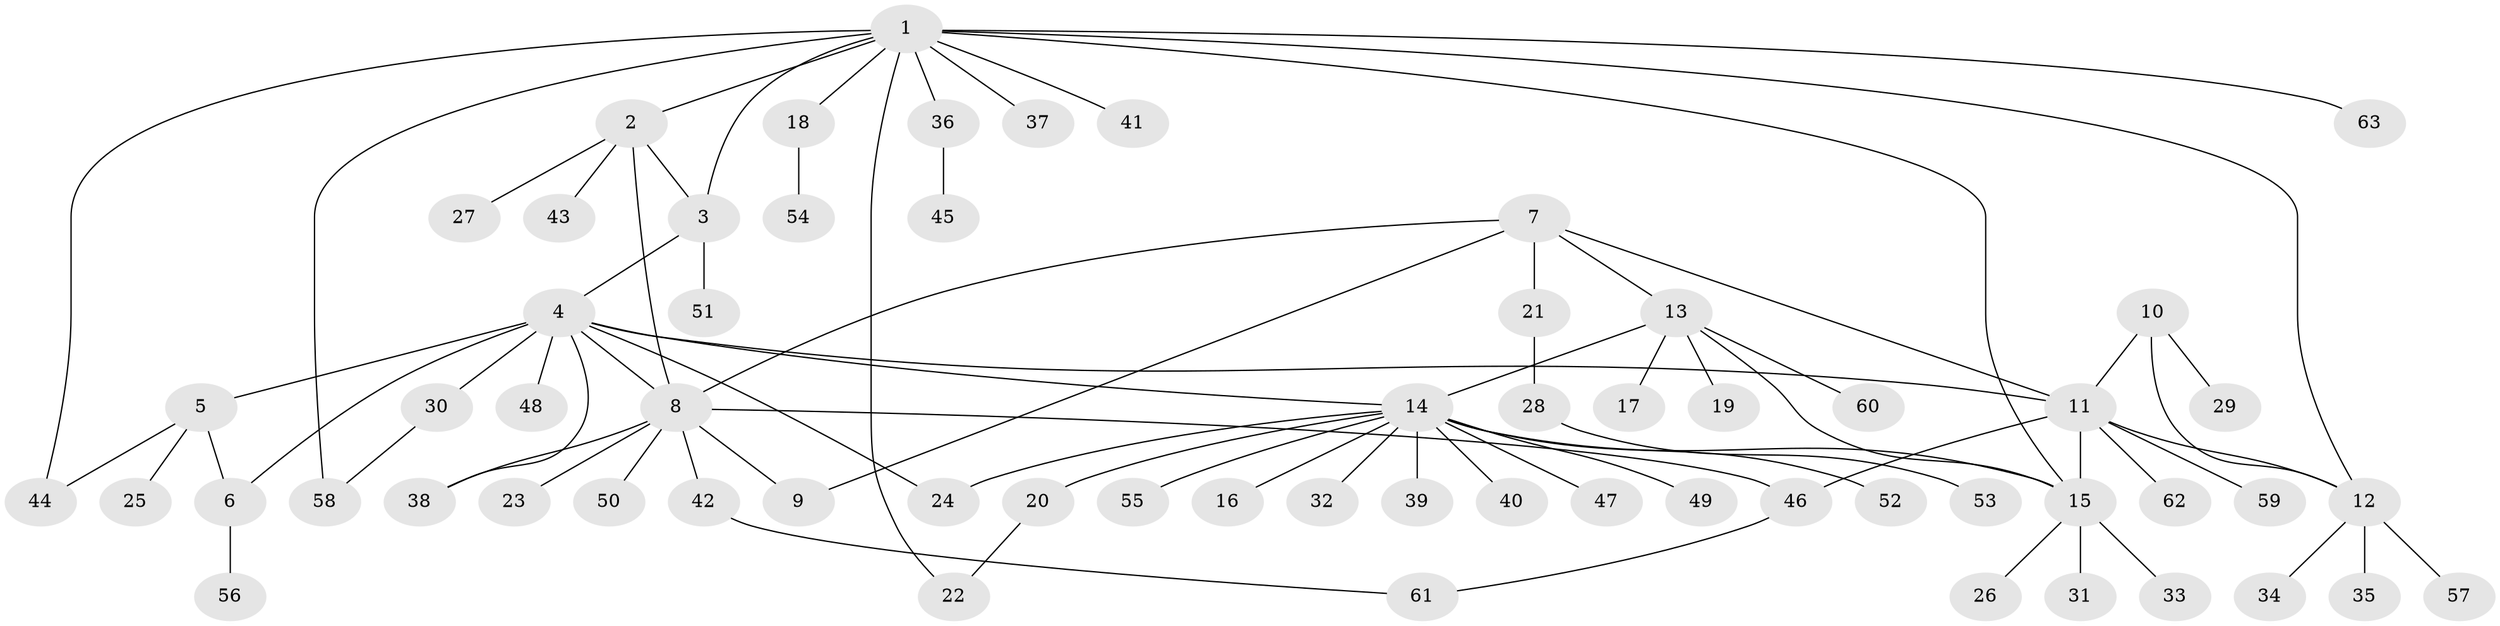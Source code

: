 // Generated by graph-tools (version 1.1) at 2025/26/03/09/25 03:26:44]
// undirected, 63 vertices, 80 edges
graph export_dot {
graph [start="1"]
  node [color=gray90,style=filled];
  1;
  2;
  3;
  4;
  5;
  6;
  7;
  8;
  9;
  10;
  11;
  12;
  13;
  14;
  15;
  16;
  17;
  18;
  19;
  20;
  21;
  22;
  23;
  24;
  25;
  26;
  27;
  28;
  29;
  30;
  31;
  32;
  33;
  34;
  35;
  36;
  37;
  38;
  39;
  40;
  41;
  42;
  43;
  44;
  45;
  46;
  47;
  48;
  49;
  50;
  51;
  52;
  53;
  54;
  55;
  56;
  57;
  58;
  59;
  60;
  61;
  62;
  63;
  1 -- 2;
  1 -- 3;
  1 -- 12;
  1 -- 15;
  1 -- 18;
  1 -- 22;
  1 -- 36;
  1 -- 37;
  1 -- 41;
  1 -- 44;
  1 -- 58;
  1 -- 63;
  2 -- 3;
  2 -- 8;
  2 -- 27;
  2 -- 43;
  3 -- 4;
  3 -- 51;
  4 -- 5;
  4 -- 6;
  4 -- 8;
  4 -- 11;
  4 -- 14;
  4 -- 24;
  4 -- 30;
  4 -- 38;
  4 -- 48;
  5 -- 6;
  5 -- 25;
  5 -- 44;
  6 -- 56;
  7 -- 8;
  7 -- 9;
  7 -- 11;
  7 -- 13;
  7 -- 21;
  8 -- 9;
  8 -- 23;
  8 -- 38;
  8 -- 42;
  8 -- 46;
  8 -- 50;
  10 -- 11;
  10 -- 12;
  10 -- 29;
  11 -- 12;
  11 -- 15;
  11 -- 46;
  11 -- 59;
  11 -- 62;
  12 -- 34;
  12 -- 35;
  12 -- 57;
  13 -- 14;
  13 -- 15;
  13 -- 17;
  13 -- 19;
  13 -- 60;
  14 -- 15;
  14 -- 16;
  14 -- 20;
  14 -- 24;
  14 -- 32;
  14 -- 39;
  14 -- 40;
  14 -- 47;
  14 -- 49;
  14 -- 52;
  14 -- 55;
  15 -- 26;
  15 -- 31;
  15 -- 33;
  18 -- 54;
  20 -- 22;
  21 -- 28;
  28 -- 53;
  30 -- 58;
  36 -- 45;
  42 -- 61;
  46 -- 61;
}
